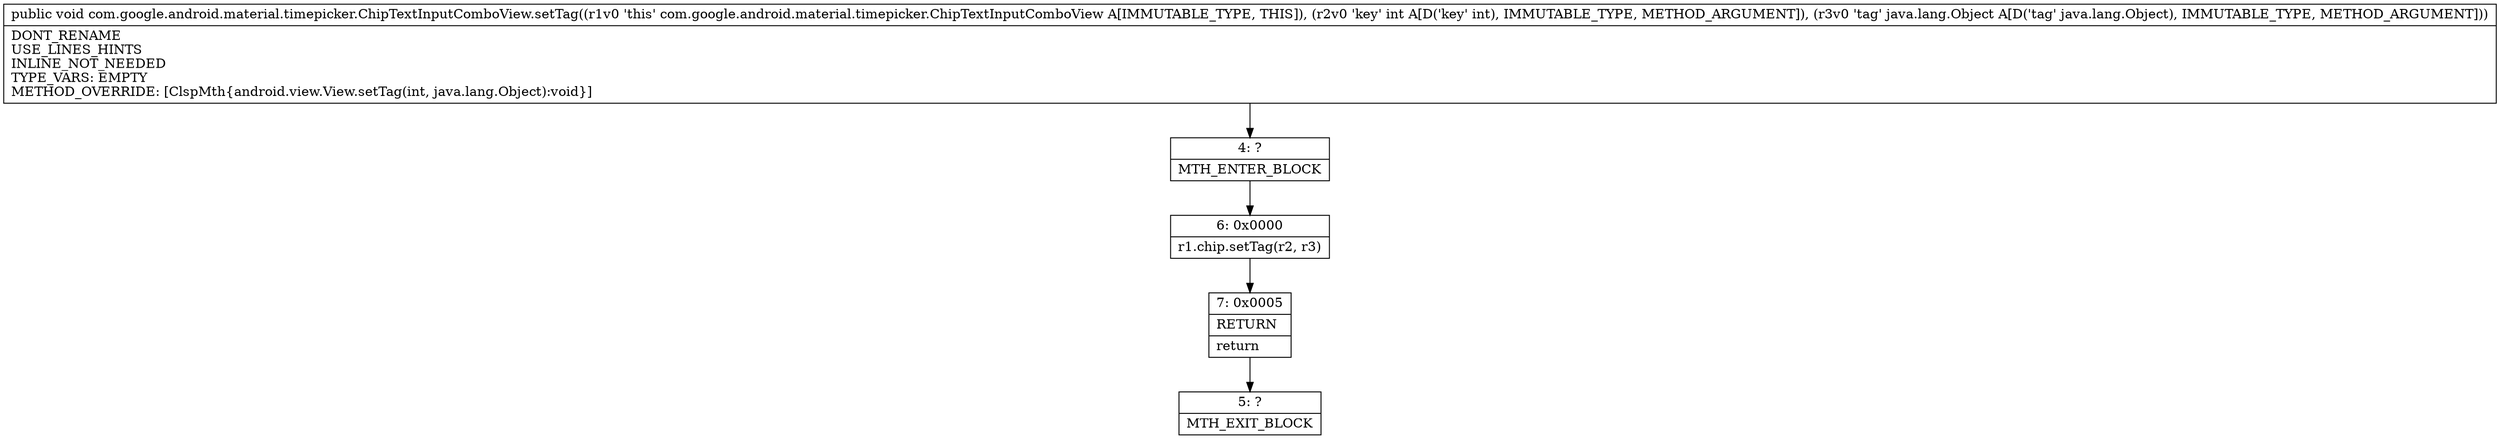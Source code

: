 digraph "CFG forcom.google.android.material.timepicker.ChipTextInputComboView.setTag(ILjava\/lang\/Object;)V" {
Node_4 [shape=record,label="{4\:\ ?|MTH_ENTER_BLOCK\l}"];
Node_6 [shape=record,label="{6\:\ 0x0000|r1.chip.setTag(r2, r3)\l}"];
Node_7 [shape=record,label="{7\:\ 0x0005|RETURN\l|return\l}"];
Node_5 [shape=record,label="{5\:\ ?|MTH_EXIT_BLOCK\l}"];
MethodNode[shape=record,label="{public void com.google.android.material.timepicker.ChipTextInputComboView.setTag((r1v0 'this' com.google.android.material.timepicker.ChipTextInputComboView A[IMMUTABLE_TYPE, THIS]), (r2v0 'key' int A[D('key' int), IMMUTABLE_TYPE, METHOD_ARGUMENT]), (r3v0 'tag' java.lang.Object A[D('tag' java.lang.Object), IMMUTABLE_TYPE, METHOD_ARGUMENT]))  | DONT_RENAME\lUSE_LINES_HINTS\lINLINE_NOT_NEEDED\lTYPE_VARS: EMPTY\lMETHOD_OVERRIDE: [ClspMth\{android.view.View.setTag(int, java.lang.Object):void\}]\l}"];
MethodNode -> Node_4;Node_4 -> Node_6;
Node_6 -> Node_7;
Node_7 -> Node_5;
}

